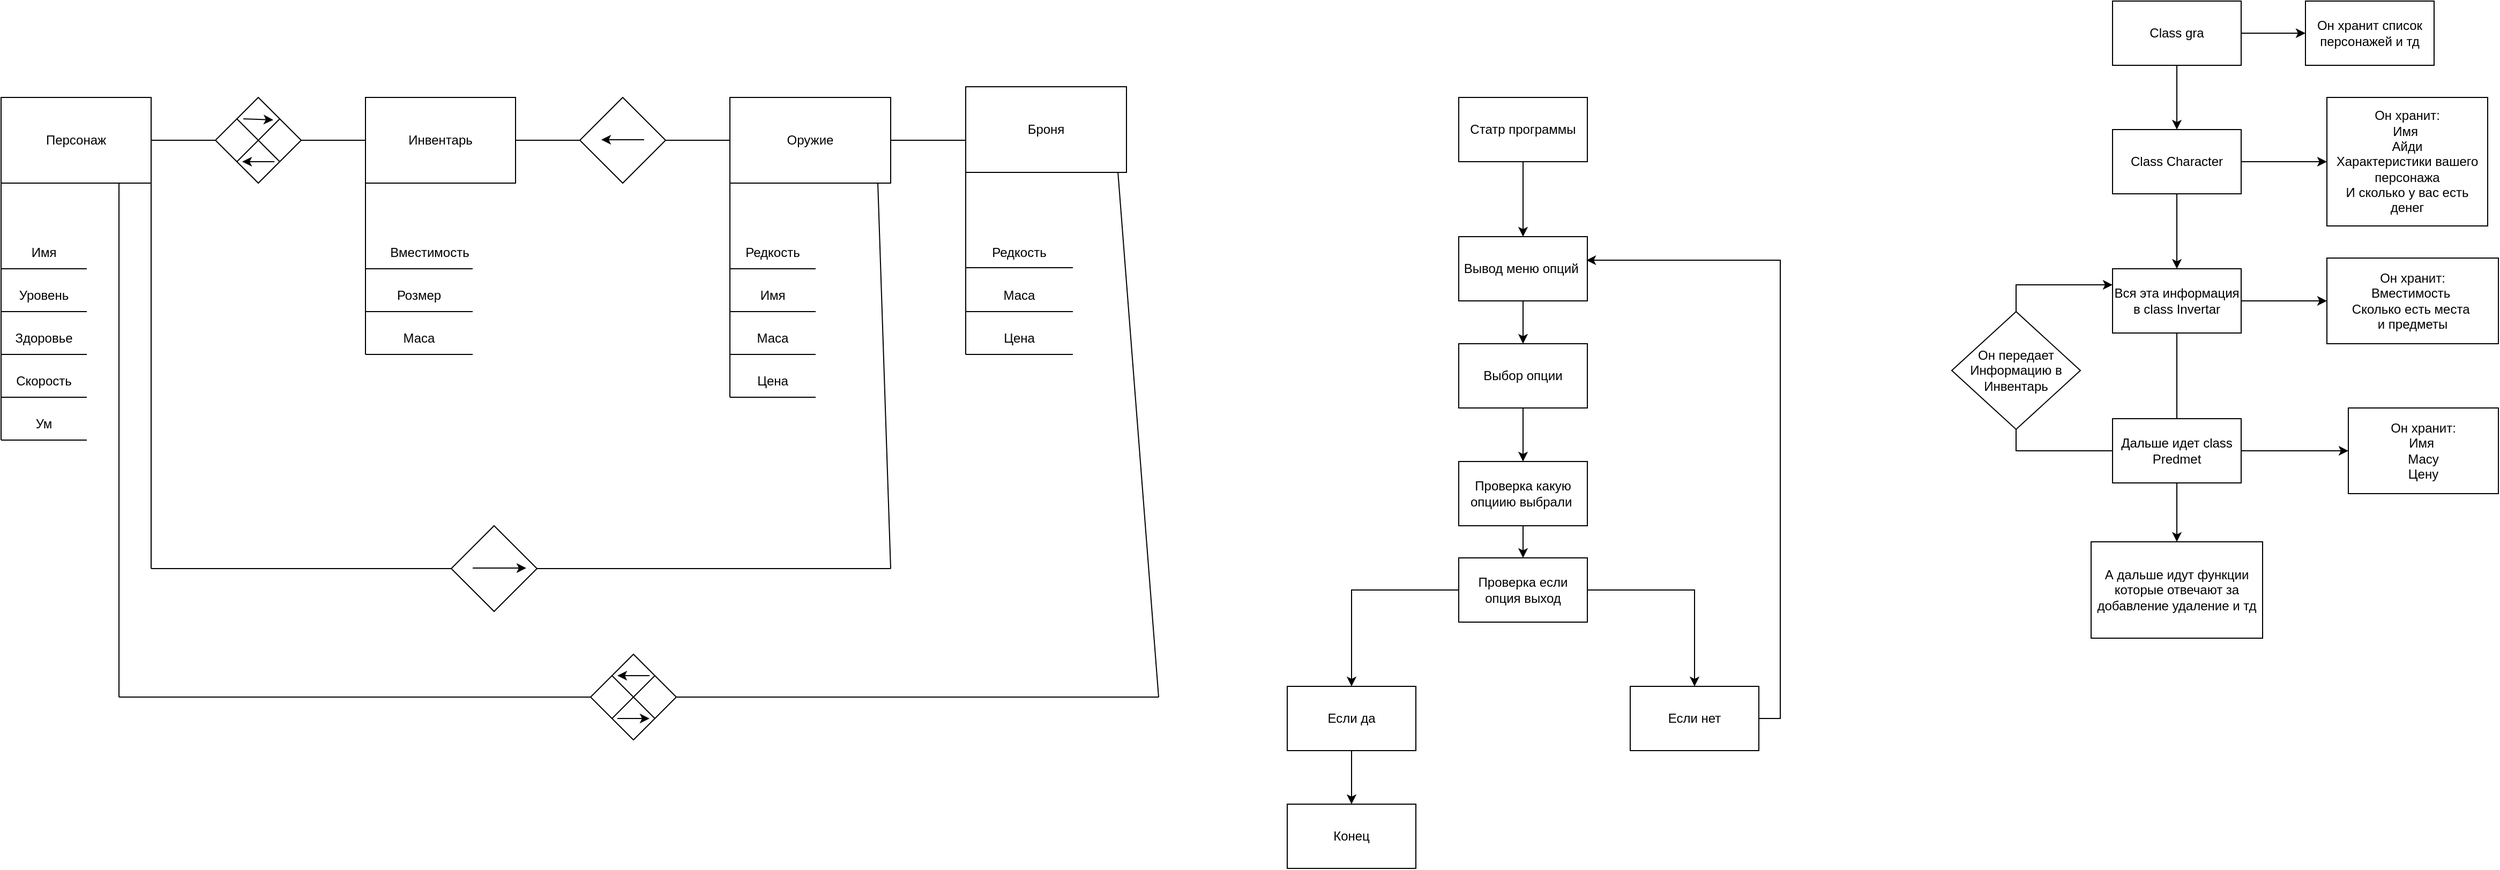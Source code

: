 <mxfile version="24.2.5" type="github">
  <diagram name="Страница — 1" id="LRzv0FOLlUoFuLBNGjy3">
    <mxGraphModel dx="1361" dy="1776" grid="1" gridSize="10" guides="1" tooltips="1" connect="1" arrows="1" fold="1" page="1" pageScale="1" pageWidth="827" pageHeight="1169" math="0" shadow="0">
      <root>
        <mxCell id="0" />
        <mxCell id="1" parent="0" />
        <mxCell id="tNlqTVV6g3EdLNQKf1Rk-1" value="Персонаж" style="rounded=0;whiteSpace=wrap;html=1;" vertex="1" parent="1">
          <mxGeometry x="120" y="80" width="140" height="80" as="geometry" />
        </mxCell>
        <mxCell id="tNlqTVV6g3EdLNQKf1Rk-2" value="" style="endArrow=none;html=1;rounded=0;entryX=0;entryY=1;entryDx=0;entryDy=0;" edge="1" parent="1" target="tNlqTVV6g3EdLNQKf1Rk-1">
          <mxGeometry width="50" height="50" relative="1" as="geometry">
            <mxPoint x="120" y="400" as="sourcePoint" />
            <mxPoint x="440" y="370" as="targetPoint" />
          </mxGeometry>
        </mxCell>
        <mxCell id="tNlqTVV6g3EdLNQKf1Rk-3" value="" style="endArrow=none;html=1;rounded=0;" edge="1" parent="1">
          <mxGeometry width="50" height="50" relative="1" as="geometry">
            <mxPoint x="120" y="400" as="sourcePoint" />
            <mxPoint x="200" y="400" as="targetPoint" />
          </mxGeometry>
        </mxCell>
        <mxCell id="tNlqTVV6g3EdLNQKf1Rk-4" value="" style="endArrow=none;html=1;rounded=0;" edge="1" parent="1">
          <mxGeometry width="50" height="50" relative="1" as="geometry">
            <mxPoint x="120" y="360" as="sourcePoint" />
            <mxPoint x="200" y="360" as="targetPoint" />
          </mxGeometry>
        </mxCell>
        <mxCell id="tNlqTVV6g3EdLNQKf1Rk-5" value="" style="endArrow=none;html=1;rounded=0;" edge="1" parent="1">
          <mxGeometry width="50" height="50" relative="1" as="geometry">
            <mxPoint x="120" y="320" as="sourcePoint" />
            <mxPoint x="200" y="320" as="targetPoint" />
          </mxGeometry>
        </mxCell>
        <mxCell id="tNlqTVV6g3EdLNQKf1Rk-6" value="" style="endArrow=none;html=1;rounded=0;" edge="1" parent="1">
          <mxGeometry width="50" height="50" relative="1" as="geometry">
            <mxPoint x="120" y="280" as="sourcePoint" />
            <mxPoint x="200" y="280" as="targetPoint" />
          </mxGeometry>
        </mxCell>
        <mxCell id="tNlqTVV6g3EdLNQKf1Rk-7" value="" style="endArrow=none;html=1;rounded=0;" edge="1" parent="1">
          <mxGeometry width="50" height="50" relative="1" as="geometry">
            <mxPoint x="120" y="240" as="sourcePoint" />
            <mxPoint x="200" y="240" as="targetPoint" />
          </mxGeometry>
        </mxCell>
        <mxCell id="tNlqTVV6g3EdLNQKf1Rk-8" value="Имя" style="text;html=1;align=center;verticalAlign=middle;whiteSpace=wrap;rounded=0;" vertex="1" parent="1">
          <mxGeometry x="130" y="210" width="60" height="30" as="geometry" />
        </mxCell>
        <mxCell id="tNlqTVV6g3EdLNQKf1Rk-9" value="Уровень" style="text;html=1;align=center;verticalAlign=middle;whiteSpace=wrap;rounded=0;" vertex="1" parent="1">
          <mxGeometry x="130" y="250" width="60" height="30" as="geometry" />
        </mxCell>
        <mxCell id="tNlqTVV6g3EdLNQKf1Rk-10" value="Здоровье" style="text;html=1;align=center;verticalAlign=middle;whiteSpace=wrap;rounded=0;" vertex="1" parent="1">
          <mxGeometry x="130" y="290" width="60" height="30" as="geometry" />
        </mxCell>
        <mxCell id="tNlqTVV6g3EdLNQKf1Rk-11" value="Скорость" style="text;html=1;align=center;verticalAlign=middle;whiteSpace=wrap;rounded=0;" vertex="1" parent="1">
          <mxGeometry x="130" y="330" width="60" height="30" as="geometry" />
        </mxCell>
        <mxCell id="tNlqTVV6g3EdLNQKf1Rk-12" value="Ум" style="text;html=1;align=center;verticalAlign=middle;whiteSpace=wrap;rounded=0;" vertex="1" parent="1">
          <mxGeometry x="130" y="370" width="60" height="30" as="geometry" />
        </mxCell>
        <mxCell id="tNlqTVV6g3EdLNQKf1Rk-13" value="" style="endArrow=none;html=1;rounded=0;exitX=1;exitY=0.5;exitDx=0;exitDy=0;" edge="1" parent="1" source="tNlqTVV6g3EdLNQKf1Rk-1">
          <mxGeometry width="50" height="50" relative="1" as="geometry">
            <mxPoint x="420" y="380" as="sourcePoint" />
            <mxPoint x="320" y="120" as="targetPoint" />
          </mxGeometry>
        </mxCell>
        <mxCell id="tNlqTVV6g3EdLNQKf1Rk-14" value="" style="rhombus;whiteSpace=wrap;html=1;" vertex="1" parent="1">
          <mxGeometry x="320" y="80" width="80" height="80" as="geometry" />
        </mxCell>
        <mxCell id="tNlqTVV6g3EdLNQKf1Rk-15" value="" style="endArrow=none;html=1;rounded=0;exitX=1;exitY=0.5;exitDx=0;exitDy=0;" edge="1" parent="1" source="tNlqTVV6g3EdLNQKf1Rk-14">
          <mxGeometry width="50" height="50" relative="1" as="geometry">
            <mxPoint x="470" y="150" as="sourcePoint" />
            <mxPoint x="460" y="120" as="targetPoint" />
          </mxGeometry>
        </mxCell>
        <mxCell id="tNlqTVV6g3EdLNQKf1Rk-16" value="Инвентарь" style="rounded=0;whiteSpace=wrap;html=1;" vertex="1" parent="1">
          <mxGeometry x="460" y="80" width="140" height="80" as="geometry" />
        </mxCell>
        <mxCell id="tNlqTVV6g3EdLNQKf1Rk-17" value="" style="endArrow=none;html=1;rounded=0;exitX=0;exitY=1;exitDx=0;exitDy=0;entryX=1;entryY=0;entryDx=0;entryDy=0;" edge="1" parent="1" source="tNlqTVV6g3EdLNQKf1Rk-14" target="tNlqTVV6g3EdLNQKf1Rk-14">
          <mxGeometry width="50" height="50" relative="1" as="geometry">
            <mxPoint x="420" y="380" as="sourcePoint" />
            <mxPoint x="470" y="330" as="targetPoint" />
          </mxGeometry>
        </mxCell>
        <mxCell id="tNlqTVV6g3EdLNQKf1Rk-18" value="" style="endArrow=none;html=1;rounded=0;exitX=0;exitY=0;exitDx=0;exitDy=0;entryX=1;entryY=1;entryDx=0;entryDy=0;" edge="1" parent="1" source="tNlqTVV6g3EdLNQKf1Rk-14" target="tNlqTVV6g3EdLNQKf1Rk-14">
          <mxGeometry width="50" height="50" relative="1" as="geometry">
            <mxPoint x="410" y="350" as="sourcePoint" />
            <mxPoint x="470" y="330" as="targetPoint" />
          </mxGeometry>
        </mxCell>
        <mxCell id="tNlqTVV6g3EdLNQKf1Rk-19" value="" style="endArrow=classic;html=1;rounded=0;" edge="1" parent="1">
          <mxGeometry width="50" height="50" relative="1" as="geometry">
            <mxPoint x="375" y="140" as="sourcePoint" />
            <mxPoint x="345" y="140" as="targetPoint" />
          </mxGeometry>
        </mxCell>
        <mxCell id="tNlqTVV6g3EdLNQKf1Rk-20" value="" style="endArrow=classic;html=1;rounded=0;" edge="1" parent="1">
          <mxGeometry width="50" height="50" relative="1" as="geometry">
            <mxPoint x="346" y="100" as="sourcePoint" />
            <mxPoint x="374" y="101" as="targetPoint" />
          </mxGeometry>
        </mxCell>
        <mxCell id="tNlqTVV6g3EdLNQKf1Rk-22" value="" style="endArrow=none;html=1;rounded=0;entryX=0;entryY=1;entryDx=0;entryDy=0;" edge="1" parent="1" target="tNlqTVV6g3EdLNQKf1Rk-16">
          <mxGeometry width="50" height="50" relative="1" as="geometry">
            <mxPoint x="460" y="320" as="sourcePoint" />
            <mxPoint x="470" y="330" as="targetPoint" />
          </mxGeometry>
        </mxCell>
        <mxCell id="tNlqTVV6g3EdLNQKf1Rk-23" value="" style="endArrow=none;html=1;rounded=0;" edge="1" parent="1">
          <mxGeometry width="50" height="50" relative="1" as="geometry">
            <mxPoint x="560" y="320" as="sourcePoint" />
            <mxPoint x="460" y="320" as="targetPoint" />
          </mxGeometry>
        </mxCell>
        <mxCell id="tNlqTVV6g3EdLNQKf1Rk-25" value="" style="endArrow=none;html=1;rounded=0;" edge="1" parent="1">
          <mxGeometry width="50" height="50" relative="1" as="geometry">
            <mxPoint x="560" y="280" as="sourcePoint" />
            <mxPoint x="460" y="280" as="targetPoint" />
          </mxGeometry>
        </mxCell>
        <mxCell id="tNlqTVV6g3EdLNQKf1Rk-26" value="" style="endArrow=none;html=1;rounded=0;" edge="1" parent="1">
          <mxGeometry width="50" height="50" relative="1" as="geometry">
            <mxPoint x="560" y="240" as="sourcePoint" />
            <mxPoint x="460" y="240" as="targetPoint" />
          </mxGeometry>
        </mxCell>
        <mxCell id="tNlqTVV6g3EdLNQKf1Rk-28" value="Вместимость" style="text;html=1;align=center;verticalAlign=middle;whiteSpace=wrap;rounded=0;" vertex="1" parent="1">
          <mxGeometry x="490" y="210" width="60" height="30" as="geometry" />
        </mxCell>
        <mxCell id="tNlqTVV6g3EdLNQKf1Rk-29" value="Розмер" style="text;html=1;align=center;verticalAlign=middle;whiteSpace=wrap;rounded=0;" vertex="1" parent="1">
          <mxGeometry x="480" y="250" width="60" height="30" as="geometry" />
        </mxCell>
        <mxCell id="tNlqTVV6g3EdLNQKf1Rk-31" value="Маса" style="text;html=1;align=center;verticalAlign=middle;whiteSpace=wrap;rounded=0;" vertex="1" parent="1">
          <mxGeometry x="480" y="290" width="60" height="30" as="geometry" />
        </mxCell>
        <mxCell id="tNlqTVV6g3EdLNQKf1Rk-32" value="" style="endArrow=none;html=1;rounded=0;exitX=1;exitY=0.5;exitDx=0;exitDy=0;" edge="1" parent="1" source="tNlqTVV6g3EdLNQKf1Rk-16">
          <mxGeometry width="50" height="50" relative="1" as="geometry">
            <mxPoint x="680" y="160" as="sourcePoint" />
            <mxPoint x="660" y="120" as="targetPoint" />
          </mxGeometry>
        </mxCell>
        <mxCell id="tNlqTVV6g3EdLNQKf1Rk-33" value="Оружие" style="rounded=0;whiteSpace=wrap;html=1;" vertex="1" parent="1">
          <mxGeometry x="800" y="80" width="150" height="80" as="geometry" />
        </mxCell>
        <mxCell id="tNlqTVV6g3EdLNQKf1Rk-34" value="" style="rhombus;whiteSpace=wrap;html=1;" vertex="1" parent="1">
          <mxGeometry x="660" y="80" width="80" height="80" as="geometry" />
        </mxCell>
        <mxCell id="tNlqTVV6g3EdLNQKf1Rk-35" value="" style="endArrow=none;html=1;rounded=0;entryX=1;entryY=0.5;entryDx=0;entryDy=0;" edge="1" parent="1" target="tNlqTVV6g3EdLNQKf1Rk-34">
          <mxGeometry width="50" height="50" relative="1" as="geometry">
            <mxPoint x="800" y="120" as="sourcePoint" />
            <mxPoint x="780" y="330" as="targetPoint" />
          </mxGeometry>
        </mxCell>
        <mxCell id="tNlqTVV6g3EdLNQKf1Rk-37" value="" style="endArrow=none;html=1;rounded=0;entryX=0;entryY=1;entryDx=0;entryDy=0;" edge="1" parent="1" target="tNlqTVV6g3EdLNQKf1Rk-33">
          <mxGeometry width="50" height="50" relative="1" as="geometry">
            <mxPoint x="800" y="360" as="sourcePoint" />
            <mxPoint x="780" y="330" as="targetPoint" />
          </mxGeometry>
        </mxCell>
        <mxCell id="tNlqTVV6g3EdLNQKf1Rk-38" value="" style="endArrow=none;html=1;rounded=0;" edge="1" parent="1">
          <mxGeometry width="50" height="50" relative="1" as="geometry">
            <mxPoint x="800" y="280" as="sourcePoint" />
            <mxPoint x="880" y="280" as="targetPoint" />
          </mxGeometry>
        </mxCell>
        <mxCell id="tNlqTVV6g3EdLNQKf1Rk-39" value="" style="endArrow=none;html=1;rounded=0;" edge="1" parent="1">
          <mxGeometry width="50" height="50" relative="1" as="geometry">
            <mxPoint x="800" y="240" as="sourcePoint" />
            <mxPoint x="880" y="240" as="targetPoint" />
          </mxGeometry>
        </mxCell>
        <mxCell id="tNlqTVV6g3EdLNQKf1Rk-40" value="" style="endArrow=none;html=1;rounded=0;" edge="1" parent="1">
          <mxGeometry width="50" height="50" relative="1" as="geometry">
            <mxPoint x="800" y="320" as="sourcePoint" />
            <mxPoint x="880" y="320" as="targetPoint" />
          </mxGeometry>
        </mxCell>
        <mxCell id="tNlqTVV6g3EdLNQKf1Rk-41" value="Редкость" style="text;html=1;align=center;verticalAlign=middle;whiteSpace=wrap;rounded=0;" vertex="1" parent="1">
          <mxGeometry x="810" y="210" width="60" height="30" as="geometry" />
        </mxCell>
        <mxCell id="tNlqTVV6g3EdLNQKf1Rk-42" value="Маса" style="text;html=1;align=center;verticalAlign=middle;whiteSpace=wrap;rounded=0;" vertex="1" parent="1">
          <mxGeometry x="810" y="290" width="60" height="30" as="geometry" />
        </mxCell>
        <mxCell id="tNlqTVV6g3EdLNQKf1Rk-43" value="Имя" style="text;html=1;align=center;verticalAlign=middle;whiteSpace=wrap;rounded=0;" vertex="1" parent="1">
          <mxGeometry x="810" y="250" width="60" height="30" as="geometry" />
        </mxCell>
        <mxCell id="tNlqTVV6g3EdLNQKf1Rk-44" value="" style="endArrow=classic;html=1;rounded=0;" edge="1" parent="1">
          <mxGeometry width="50" height="50" relative="1" as="geometry">
            <mxPoint x="720" y="119.5" as="sourcePoint" />
            <mxPoint x="680" y="119.5" as="targetPoint" />
          </mxGeometry>
        </mxCell>
        <mxCell id="tNlqTVV6g3EdLNQKf1Rk-45" value="" style="endArrow=none;html=1;rounded=0;exitX=1;exitY=0.5;exitDx=0;exitDy=0;" edge="1" parent="1" source="tNlqTVV6g3EdLNQKf1Rk-33">
          <mxGeometry width="50" height="50" relative="1" as="geometry">
            <mxPoint x="1040" y="150" as="sourcePoint" />
            <mxPoint x="1020" y="120" as="targetPoint" />
          </mxGeometry>
        </mxCell>
        <mxCell id="tNlqTVV6g3EdLNQKf1Rk-47" value="Броня" style="rounded=0;whiteSpace=wrap;html=1;" vertex="1" parent="1">
          <mxGeometry x="1020" y="70" width="150" height="80" as="geometry" />
        </mxCell>
        <mxCell id="tNlqTVV6g3EdLNQKf1Rk-48" value="" style="endArrow=none;html=1;rounded=0;entryX=0;entryY=1;entryDx=0;entryDy=0;" edge="1" parent="1" target="tNlqTVV6g3EdLNQKf1Rk-47">
          <mxGeometry width="50" height="50" relative="1" as="geometry">
            <mxPoint x="1020" y="320" as="sourcePoint" />
            <mxPoint x="1320" y="280" as="targetPoint" />
          </mxGeometry>
        </mxCell>
        <mxCell id="tNlqTVV6g3EdLNQKf1Rk-49" value="" style="endArrow=none;html=1;rounded=0;" edge="1" parent="1">
          <mxGeometry width="50" height="50" relative="1" as="geometry">
            <mxPoint x="1020" y="280" as="sourcePoint" />
            <mxPoint x="1120" y="280" as="targetPoint" />
          </mxGeometry>
        </mxCell>
        <mxCell id="tNlqTVV6g3EdLNQKf1Rk-50" value="" style="endArrow=none;html=1;rounded=0;" edge="1" parent="1">
          <mxGeometry width="50" height="50" relative="1" as="geometry">
            <mxPoint x="1020" y="239" as="sourcePoint" />
            <mxPoint x="1120" y="239" as="targetPoint" />
          </mxGeometry>
        </mxCell>
        <mxCell id="tNlqTVV6g3EdLNQKf1Rk-52" value="Редкость" style="text;html=1;align=center;verticalAlign=middle;whiteSpace=wrap;rounded=0;" vertex="1" parent="1">
          <mxGeometry x="1040" y="210" width="60" height="30" as="geometry" />
        </mxCell>
        <mxCell id="tNlqTVV6g3EdLNQKf1Rk-54" value="Маса" style="text;html=1;align=center;verticalAlign=middle;whiteSpace=wrap;rounded=0;" vertex="1" parent="1">
          <mxGeometry x="1040" y="250" width="60" height="30" as="geometry" />
        </mxCell>
        <mxCell id="tNlqTVV6g3EdLNQKf1Rk-57" value="Цена" style="text;html=1;align=center;verticalAlign=middle;whiteSpace=wrap;rounded=0;" vertex="1" parent="1">
          <mxGeometry x="810" y="330" width="60" height="30" as="geometry" />
        </mxCell>
        <mxCell id="tNlqTVV6g3EdLNQKf1Rk-58" value="" style="endArrow=none;html=1;rounded=0;" edge="1" parent="1">
          <mxGeometry width="50" height="50" relative="1" as="geometry">
            <mxPoint x="800" y="360" as="sourcePoint" />
            <mxPoint x="880" y="360" as="targetPoint" />
          </mxGeometry>
        </mxCell>
        <mxCell id="tNlqTVV6g3EdLNQKf1Rk-59" value="" style="endArrow=none;html=1;rounded=0;" edge="1" parent="1">
          <mxGeometry width="50" height="50" relative="1" as="geometry">
            <mxPoint x="1020" y="320" as="sourcePoint" />
            <mxPoint x="1120" y="320" as="targetPoint" />
          </mxGeometry>
        </mxCell>
        <mxCell id="tNlqTVV6g3EdLNQKf1Rk-60" value="Цена" style="text;html=1;align=center;verticalAlign=middle;whiteSpace=wrap;rounded=0;" vertex="1" parent="1">
          <mxGeometry x="1040" y="290" width="60" height="30" as="geometry" />
        </mxCell>
        <mxCell id="tNlqTVV6g3EdLNQKf1Rk-62" value="" style="endArrow=none;html=1;rounded=0;entryX=1;entryY=1;entryDx=0;entryDy=0;" edge="1" parent="1" target="tNlqTVV6g3EdLNQKf1Rk-1">
          <mxGeometry width="50" height="50" relative="1" as="geometry">
            <mxPoint x="260" y="520" as="sourcePoint" />
            <mxPoint x="830" y="300" as="targetPoint" />
          </mxGeometry>
        </mxCell>
        <mxCell id="tNlqTVV6g3EdLNQKf1Rk-63" value="" style="endArrow=none;html=1;rounded=0;" edge="1" parent="1">
          <mxGeometry width="50" height="50" relative="1" as="geometry">
            <mxPoint x="260" y="520" as="sourcePoint" />
            <mxPoint x="950" y="520" as="targetPoint" />
          </mxGeometry>
        </mxCell>
        <mxCell id="tNlqTVV6g3EdLNQKf1Rk-64" value="" style="endArrow=none;html=1;rounded=0;entryX=0.92;entryY=1;entryDx=0;entryDy=0;entryPerimeter=0;" edge="1" parent="1" target="tNlqTVV6g3EdLNQKf1Rk-33">
          <mxGeometry width="50" height="50" relative="1" as="geometry">
            <mxPoint x="950" y="520" as="sourcePoint" />
            <mxPoint x="830" y="300" as="targetPoint" />
          </mxGeometry>
        </mxCell>
        <mxCell id="tNlqTVV6g3EdLNQKf1Rk-65" value="" style="rhombus;whiteSpace=wrap;html=1;" vertex="1" parent="1">
          <mxGeometry x="540" y="480" width="80" height="80" as="geometry" />
        </mxCell>
        <mxCell id="tNlqTVV6g3EdLNQKf1Rk-66" value="" style="endArrow=classic;html=1;rounded=0;" edge="1" parent="1">
          <mxGeometry width="50" height="50" relative="1" as="geometry">
            <mxPoint x="560" y="519.5" as="sourcePoint" />
            <mxPoint x="610" y="519.5" as="targetPoint" />
          </mxGeometry>
        </mxCell>
        <mxCell id="tNlqTVV6g3EdLNQKf1Rk-67" value="" style="endArrow=none;html=1;rounded=0;entryX=1;entryY=1;entryDx=0;entryDy=0;" edge="1" parent="1">
          <mxGeometry width="50" height="50" relative="1" as="geometry">
            <mxPoint x="230" y="640" as="sourcePoint" />
            <mxPoint x="230" y="160" as="targetPoint" />
          </mxGeometry>
        </mxCell>
        <mxCell id="tNlqTVV6g3EdLNQKf1Rk-68" value="" style="endArrow=none;html=1;rounded=0;" edge="1" parent="1">
          <mxGeometry width="50" height="50" relative="1" as="geometry">
            <mxPoint x="230" y="640" as="sourcePoint" />
            <mxPoint x="1200" y="640" as="targetPoint" />
          </mxGeometry>
        </mxCell>
        <mxCell id="tNlqTVV6g3EdLNQKf1Rk-69" value="" style="endArrow=none;html=1;rounded=0;entryX=0.947;entryY=1;entryDx=0;entryDy=0;entryPerimeter=0;" edge="1" parent="1" target="tNlqTVV6g3EdLNQKf1Rk-47">
          <mxGeometry width="50" height="50" relative="1" as="geometry">
            <mxPoint x="1200" y="640" as="sourcePoint" />
            <mxPoint x="1300" y="470" as="targetPoint" />
          </mxGeometry>
        </mxCell>
        <mxCell id="tNlqTVV6g3EdLNQKf1Rk-70" value="" style="rhombus;whiteSpace=wrap;html=1;" vertex="1" parent="1">
          <mxGeometry x="670" y="600" width="80" height="80" as="geometry" />
        </mxCell>
        <mxCell id="tNlqTVV6g3EdLNQKf1Rk-71" value="" style="endArrow=classic;html=1;rounded=0;" edge="1" parent="1">
          <mxGeometry width="50" height="50" relative="1" as="geometry">
            <mxPoint x="695" y="660" as="sourcePoint" />
            <mxPoint x="725" y="660" as="targetPoint" />
          </mxGeometry>
        </mxCell>
        <mxCell id="tNlqTVV6g3EdLNQKf1Rk-72" value="" style="endArrow=none;html=1;rounded=0;exitX=0;exitY=1;exitDx=0;exitDy=0;" edge="1" parent="1" source="tNlqTVV6g3EdLNQKf1Rk-70">
          <mxGeometry width="50" height="50" relative="1" as="geometry">
            <mxPoint x="680" y="670" as="sourcePoint" />
            <mxPoint x="730" y="620" as="targetPoint" />
          </mxGeometry>
        </mxCell>
        <mxCell id="tNlqTVV6g3EdLNQKf1Rk-73" value="" style="endArrow=none;html=1;rounded=0;entryX=0;entryY=0;entryDx=0;entryDy=0;" edge="1" parent="1" target="tNlqTVV6g3EdLNQKf1Rk-70">
          <mxGeometry width="50" height="50" relative="1" as="geometry">
            <mxPoint x="730" y="660" as="sourcePoint" />
            <mxPoint x="827" y="690" as="targetPoint" />
          </mxGeometry>
        </mxCell>
        <mxCell id="tNlqTVV6g3EdLNQKf1Rk-77" value="" style="endArrow=classic;html=1;rounded=0;" edge="1" parent="1">
          <mxGeometry width="50" height="50" relative="1" as="geometry">
            <mxPoint x="725" y="620" as="sourcePoint" />
            <mxPoint x="695" y="620" as="targetPoint" />
          </mxGeometry>
        </mxCell>
        <mxCell id="tNlqTVV6g3EdLNQKf1Rk-79" style="edgeStyle=orthogonalEdgeStyle;rounded=0;orthogonalLoop=1;jettySize=auto;html=1;" edge="1" parent="1" source="tNlqTVV6g3EdLNQKf1Rk-78" target="tNlqTVV6g3EdLNQKf1Rk-80">
          <mxGeometry relative="1" as="geometry">
            <mxPoint x="1540" y="210" as="targetPoint" />
          </mxGeometry>
        </mxCell>
        <mxCell id="tNlqTVV6g3EdLNQKf1Rk-78" value="Статр программы" style="rounded=0;whiteSpace=wrap;html=1;" vertex="1" parent="1">
          <mxGeometry x="1480" y="80" width="120" height="60" as="geometry" />
        </mxCell>
        <mxCell id="tNlqTVV6g3EdLNQKf1Rk-81" style="edgeStyle=orthogonalEdgeStyle;rounded=0;orthogonalLoop=1;jettySize=auto;html=1;" edge="1" parent="1" source="tNlqTVV6g3EdLNQKf1Rk-80" target="tNlqTVV6g3EdLNQKf1Rk-82">
          <mxGeometry relative="1" as="geometry">
            <mxPoint x="1540" y="340" as="targetPoint" />
          </mxGeometry>
        </mxCell>
        <mxCell id="tNlqTVV6g3EdLNQKf1Rk-80" value="Вывод меню опций&amp;nbsp;" style="rounded=0;whiteSpace=wrap;html=1;" vertex="1" parent="1">
          <mxGeometry x="1480" y="210" width="120" height="60" as="geometry" />
        </mxCell>
        <mxCell id="tNlqTVV6g3EdLNQKf1Rk-83" style="edgeStyle=orthogonalEdgeStyle;rounded=0;orthogonalLoop=1;jettySize=auto;html=1;" edge="1" parent="1" source="tNlqTVV6g3EdLNQKf1Rk-82" target="tNlqTVV6g3EdLNQKf1Rk-84">
          <mxGeometry relative="1" as="geometry">
            <mxPoint x="1540" y="450" as="targetPoint" />
          </mxGeometry>
        </mxCell>
        <mxCell id="tNlqTVV6g3EdLNQKf1Rk-82" value="Выбор опции" style="rounded=0;whiteSpace=wrap;html=1;" vertex="1" parent="1">
          <mxGeometry x="1480" y="310" width="120" height="60" as="geometry" />
        </mxCell>
        <mxCell id="tNlqTVV6g3EdLNQKf1Rk-85" style="edgeStyle=orthogonalEdgeStyle;rounded=0;orthogonalLoop=1;jettySize=auto;html=1;" edge="1" parent="1" source="tNlqTVV6g3EdLNQKf1Rk-84" target="tNlqTVV6g3EdLNQKf1Rk-86">
          <mxGeometry relative="1" as="geometry">
            <mxPoint x="1540" y="540" as="targetPoint" />
          </mxGeometry>
        </mxCell>
        <mxCell id="tNlqTVV6g3EdLNQKf1Rk-84" value="Проверка какую опциию выбрали&amp;nbsp;" style="rounded=0;whiteSpace=wrap;html=1;" vertex="1" parent="1">
          <mxGeometry x="1480" y="420" width="120" height="60" as="geometry" />
        </mxCell>
        <mxCell id="tNlqTVV6g3EdLNQKf1Rk-87" style="edgeStyle=orthogonalEdgeStyle;rounded=0;orthogonalLoop=1;jettySize=auto;html=1;" edge="1" parent="1" source="tNlqTVV6g3EdLNQKf1Rk-86" target="tNlqTVV6g3EdLNQKf1Rk-88">
          <mxGeometry relative="1" as="geometry">
            <mxPoint x="1380" y="540" as="targetPoint" />
          </mxGeometry>
        </mxCell>
        <mxCell id="tNlqTVV6g3EdLNQKf1Rk-89" style="edgeStyle=orthogonalEdgeStyle;rounded=0;orthogonalLoop=1;jettySize=auto;html=1;" edge="1" parent="1" source="tNlqTVV6g3EdLNQKf1Rk-86" target="tNlqTVV6g3EdLNQKf1Rk-90">
          <mxGeometry relative="1" as="geometry">
            <mxPoint x="1680" y="540" as="targetPoint" />
          </mxGeometry>
        </mxCell>
        <mxCell id="tNlqTVV6g3EdLNQKf1Rk-86" value="Проверка если опция выход" style="rounded=0;whiteSpace=wrap;html=1;" vertex="1" parent="1">
          <mxGeometry x="1480" y="510" width="120" height="60" as="geometry" />
        </mxCell>
        <mxCell id="tNlqTVV6g3EdLNQKf1Rk-91" style="edgeStyle=orthogonalEdgeStyle;rounded=0;orthogonalLoop=1;jettySize=auto;html=1;" edge="1" parent="1" source="tNlqTVV6g3EdLNQKf1Rk-88" target="tNlqTVV6g3EdLNQKf1Rk-92">
          <mxGeometry relative="1" as="geometry">
            <mxPoint x="1380" y="770" as="targetPoint" />
          </mxGeometry>
        </mxCell>
        <mxCell id="tNlqTVV6g3EdLNQKf1Rk-88" value="Если да" style="rounded=0;whiteSpace=wrap;html=1;" vertex="1" parent="1">
          <mxGeometry x="1320" y="630" width="120" height="60" as="geometry" />
        </mxCell>
        <mxCell id="tNlqTVV6g3EdLNQKf1Rk-90" value="Если нет" style="rounded=0;whiteSpace=wrap;html=1;" vertex="1" parent="1">
          <mxGeometry x="1640" y="630" width="120" height="60" as="geometry" />
        </mxCell>
        <mxCell id="tNlqTVV6g3EdLNQKf1Rk-92" value="Конец" style="rounded=0;whiteSpace=wrap;html=1;" vertex="1" parent="1">
          <mxGeometry x="1320" y="740" width="120" height="60" as="geometry" />
        </mxCell>
        <mxCell id="tNlqTVV6g3EdLNQKf1Rk-93" style="edgeStyle=orthogonalEdgeStyle;rounded=0;orthogonalLoop=1;jettySize=auto;html=1;entryX=0.992;entryY=0.367;entryDx=0;entryDy=0;entryPerimeter=0;exitX=1;exitY=0.5;exitDx=0;exitDy=0;" edge="1" parent="1" source="tNlqTVV6g3EdLNQKf1Rk-90" target="tNlqTVV6g3EdLNQKf1Rk-80">
          <mxGeometry relative="1" as="geometry" />
        </mxCell>
        <mxCell id="tNlqTVV6g3EdLNQKf1Rk-97" style="edgeStyle=orthogonalEdgeStyle;rounded=0;orthogonalLoop=1;jettySize=auto;html=1;" edge="1" parent="1" source="tNlqTVV6g3EdLNQKf1Rk-94" target="tNlqTVV6g3EdLNQKf1Rk-98">
          <mxGeometry relative="1" as="geometry">
            <mxPoint x="2290" y="110" as="targetPoint" />
          </mxGeometry>
        </mxCell>
        <mxCell id="tNlqTVV6g3EdLNQKf1Rk-101" style="edgeStyle=orthogonalEdgeStyle;rounded=0;orthogonalLoop=1;jettySize=auto;html=1;" edge="1" parent="1" source="tNlqTVV6g3EdLNQKf1Rk-94" target="tNlqTVV6g3EdLNQKf1Rk-102">
          <mxGeometry relative="1" as="geometry">
            <mxPoint x="2150" y="290" as="targetPoint" />
          </mxGeometry>
        </mxCell>
        <mxCell id="tNlqTVV6g3EdLNQKf1Rk-94" value="Class Character" style="rounded=0;whiteSpace=wrap;html=1;" vertex="1" parent="1">
          <mxGeometry x="2090" y="110" width="120" height="60" as="geometry" />
        </mxCell>
        <mxCell id="tNlqTVV6g3EdLNQKf1Rk-98" value="Он хранит:&lt;br&gt;Имя&amp;nbsp;&lt;br&gt;Айди&lt;br&gt;Характеристики вашего персонажа&lt;div&gt;И сколько у вас есть денег&lt;/div&gt;" style="rounded=0;whiteSpace=wrap;html=1;" vertex="1" parent="1">
          <mxGeometry x="2290" y="80" width="150" height="120" as="geometry" />
        </mxCell>
        <mxCell id="tNlqTVV6g3EdLNQKf1Rk-103" style="edgeStyle=orthogonalEdgeStyle;rounded=0;orthogonalLoop=1;jettySize=auto;html=1;" edge="1" parent="1" source="tNlqTVV6g3EdLNQKf1Rk-102" target="tNlqTVV6g3EdLNQKf1Rk-104">
          <mxGeometry relative="1" as="geometry">
            <mxPoint x="2310" y="290" as="targetPoint" />
          </mxGeometry>
        </mxCell>
        <mxCell id="tNlqTVV6g3EdLNQKf1Rk-102" value="Вся эта информация в class Invertar" style="rounded=0;whiteSpace=wrap;html=1;" vertex="1" parent="1">
          <mxGeometry x="2090" y="240" width="120" height="60" as="geometry" />
        </mxCell>
        <mxCell id="tNlqTVV6g3EdLNQKf1Rk-104" value="Он хранит:&lt;br&gt;Вместимость&amp;nbsp;&lt;div&gt;Сколько есть места&amp;nbsp;&lt;/div&gt;&lt;div&gt;и предметы&lt;/div&gt;" style="rounded=0;whiteSpace=wrap;html=1;" vertex="1" parent="1">
          <mxGeometry x="2290" y="230" width="160" height="80" as="geometry" />
        </mxCell>
        <mxCell id="tNlqTVV6g3EdLNQKf1Rk-107" value="" style="endArrow=none;html=1;rounded=0;entryX=0.5;entryY=1;entryDx=0;entryDy=0;exitX=0.5;exitY=0;exitDx=0;exitDy=0;" edge="1" parent="1" source="tNlqTVV6g3EdLNQKf1Rk-108" target="tNlqTVV6g3EdLNQKf1Rk-102">
          <mxGeometry width="50" height="50" relative="1" as="geometry">
            <mxPoint x="2150" y="370" as="sourcePoint" />
            <mxPoint x="2170" y="390" as="targetPoint" />
          </mxGeometry>
        </mxCell>
        <mxCell id="tNlqTVV6g3EdLNQKf1Rk-109" style="edgeStyle=orthogonalEdgeStyle;rounded=0;orthogonalLoop=1;jettySize=auto;html=1;" edge="1" parent="1" source="tNlqTVV6g3EdLNQKf1Rk-108" target="tNlqTVV6g3EdLNQKf1Rk-110">
          <mxGeometry relative="1" as="geometry">
            <mxPoint x="2320" y="400.0" as="targetPoint" />
          </mxGeometry>
        </mxCell>
        <mxCell id="tNlqTVV6g3EdLNQKf1Rk-112" style="edgeStyle=orthogonalEdgeStyle;rounded=0;orthogonalLoop=1;jettySize=auto;html=1;entryX=0;entryY=0.25;entryDx=0;entryDy=0;" edge="1" parent="1" source="tNlqTVV6g3EdLNQKf1Rk-108" target="tNlqTVV6g3EdLNQKf1Rk-102">
          <mxGeometry relative="1" as="geometry">
            <Array as="points">
              <mxPoint x="2000" y="410.0" />
              <mxPoint x="2000" y="255" />
            </Array>
          </mxGeometry>
        </mxCell>
        <mxCell id="tNlqTVV6g3EdLNQKf1Rk-118" style="edgeStyle=orthogonalEdgeStyle;rounded=0;orthogonalLoop=1;jettySize=auto;html=1;" edge="1" parent="1" source="tNlqTVV6g3EdLNQKf1Rk-108" target="tNlqTVV6g3EdLNQKf1Rk-119">
          <mxGeometry relative="1" as="geometry">
            <mxPoint x="2150" y="530" as="targetPoint" />
          </mxGeometry>
        </mxCell>
        <mxCell id="tNlqTVV6g3EdLNQKf1Rk-108" value="Дальше идет class Predmet" style="rounded=0;whiteSpace=wrap;html=1;" vertex="1" parent="1">
          <mxGeometry x="2090" y="380" width="120" height="60" as="geometry" />
        </mxCell>
        <mxCell id="tNlqTVV6g3EdLNQKf1Rk-110" value="Он хранит:&lt;div&gt;Имя&amp;nbsp;&lt;br&gt;Масу&lt;br&gt;Цену&lt;/div&gt;" style="rounded=0;whiteSpace=wrap;html=1;" vertex="1" parent="1">
          <mxGeometry x="2310" y="370" width="140" height="80" as="geometry" />
        </mxCell>
        <mxCell id="tNlqTVV6g3EdLNQKf1Rk-113" value="Он передает Информацию в Инвентарь" style="rhombus;whiteSpace=wrap;html=1;" vertex="1" parent="1">
          <mxGeometry x="1940" y="280" width="120" height="110" as="geometry" />
        </mxCell>
        <mxCell id="tNlqTVV6g3EdLNQKf1Rk-115" style="edgeStyle=orthogonalEdgeStyle;rounded=0;orthogonalLoop=1;jettySize=auto;html=1;" edge="1" parent="1" source="tNlqTVV6g3EdLNQKf1Rk-114" target="tNlqTVV6g3EdLNQKf1Rk-116">
          <mxGeometry relative="1" as="geometry">
            <mxPoint x="2320" as="targetPoint" />
          </mxGeometry>
        </mxCell>
        <mxCell id="tNlqTVV6g3EdLNQKf1Rk-117" style="edgeStyle=orthogonalEdgeStyle;rounded=0;orthogonalLoop=1;jettySize=auto;html=1;entryX=0.5;entryY=0;entryDx=0;entryDy=0;" edge="1" parent="1" source="tNlqTVV6g3EdLNQKf1Rk-114" target="tNlqTVV6g3EdLNQKf1Rk-94">
          <mxGeometry relative="1" as="geometry" />
        </mxCell>
        <mxCell id="tNlqTVV6g3EdLNQKf1Rk-114" value="Class gra" style="rounded=0;whiteSpace=wrap;html=1;" vertex="1" parent="1">
          <mxGeometry x="2090" y="-10" width="120" height="60" as="geometry" />
        </mxCell>
        <mxCell id="tNlqTVV6g3EdLNQKf1Rk-116" value="Он хранит список персонажей и тд" style="rounded=0;whiteSpace=wrap;html=1;" vertex="1" parent="1">
          <mxGeometry x="2270" y="-10" width="120" height="60" as="geometry" />
        </mxCell>
        <mxCell id="tNlqTVV6g3EdLNQKf1Rk-119" value="А дальше идут функции которые отвечают за добавление удаление и тд" style="rounded=0;whiteSpace=wrap;html=1;" vertex="1" parent="1">
          <mxGeometry x="2070" y="495" width="160" height="90" as="geometry" />
        </mxCell>
      </root>
    </mxGraphModel>
  </diagram>
</mxfile>

